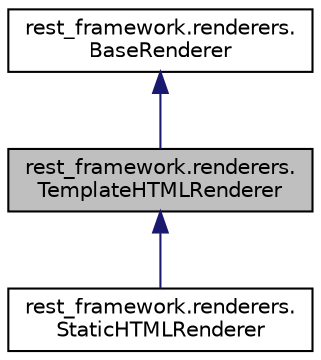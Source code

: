 digraph "rest_framework.renderers.TemplateHTMLRenderer"
{
 // LATEX_PDF_SIZE
  edge [fontname="Helvetica",fontsize="10",labelfontname="Helvetica",labelfontsize="10"];
  node [fontname="Helvetica",fontsize="10",shape=record];
  Node1 [label="rest_framework.renderers.\lTemplateHTMLRenderer",height=0.2,width=0.4,color="black", fillcolor="grey75", style="filled", fontcolor="black",tooltip=" "];
  Node2 -> Node1 [dir="back",color="midnightblue",fontsize="10",style="solid",fontname="Helvetica"];
  Node2 [label="rest_framework.renderers.\lBaseRenderer",height=0.2,width=0.4,color="black", fillcolor="white", style="filled",URL="$classrest__framework_1_1renderers_1_1_base_renderer.html",tooltip=" "];
  Node1 -> Node3 [dir="back",color="midnightblue",fontsize="10",style="solid",fontname="Helvetica"];
  Node3 [label="rest_framework.renderers.\lStaticHTMLRenderer",height=0.2,width=0.4,color="black", fillcolor="white", style="filled",URL="$classrest__framework_1_1renderers_1_1_static_h_t_m_l_renderer.html",tooltip=" "];
}
